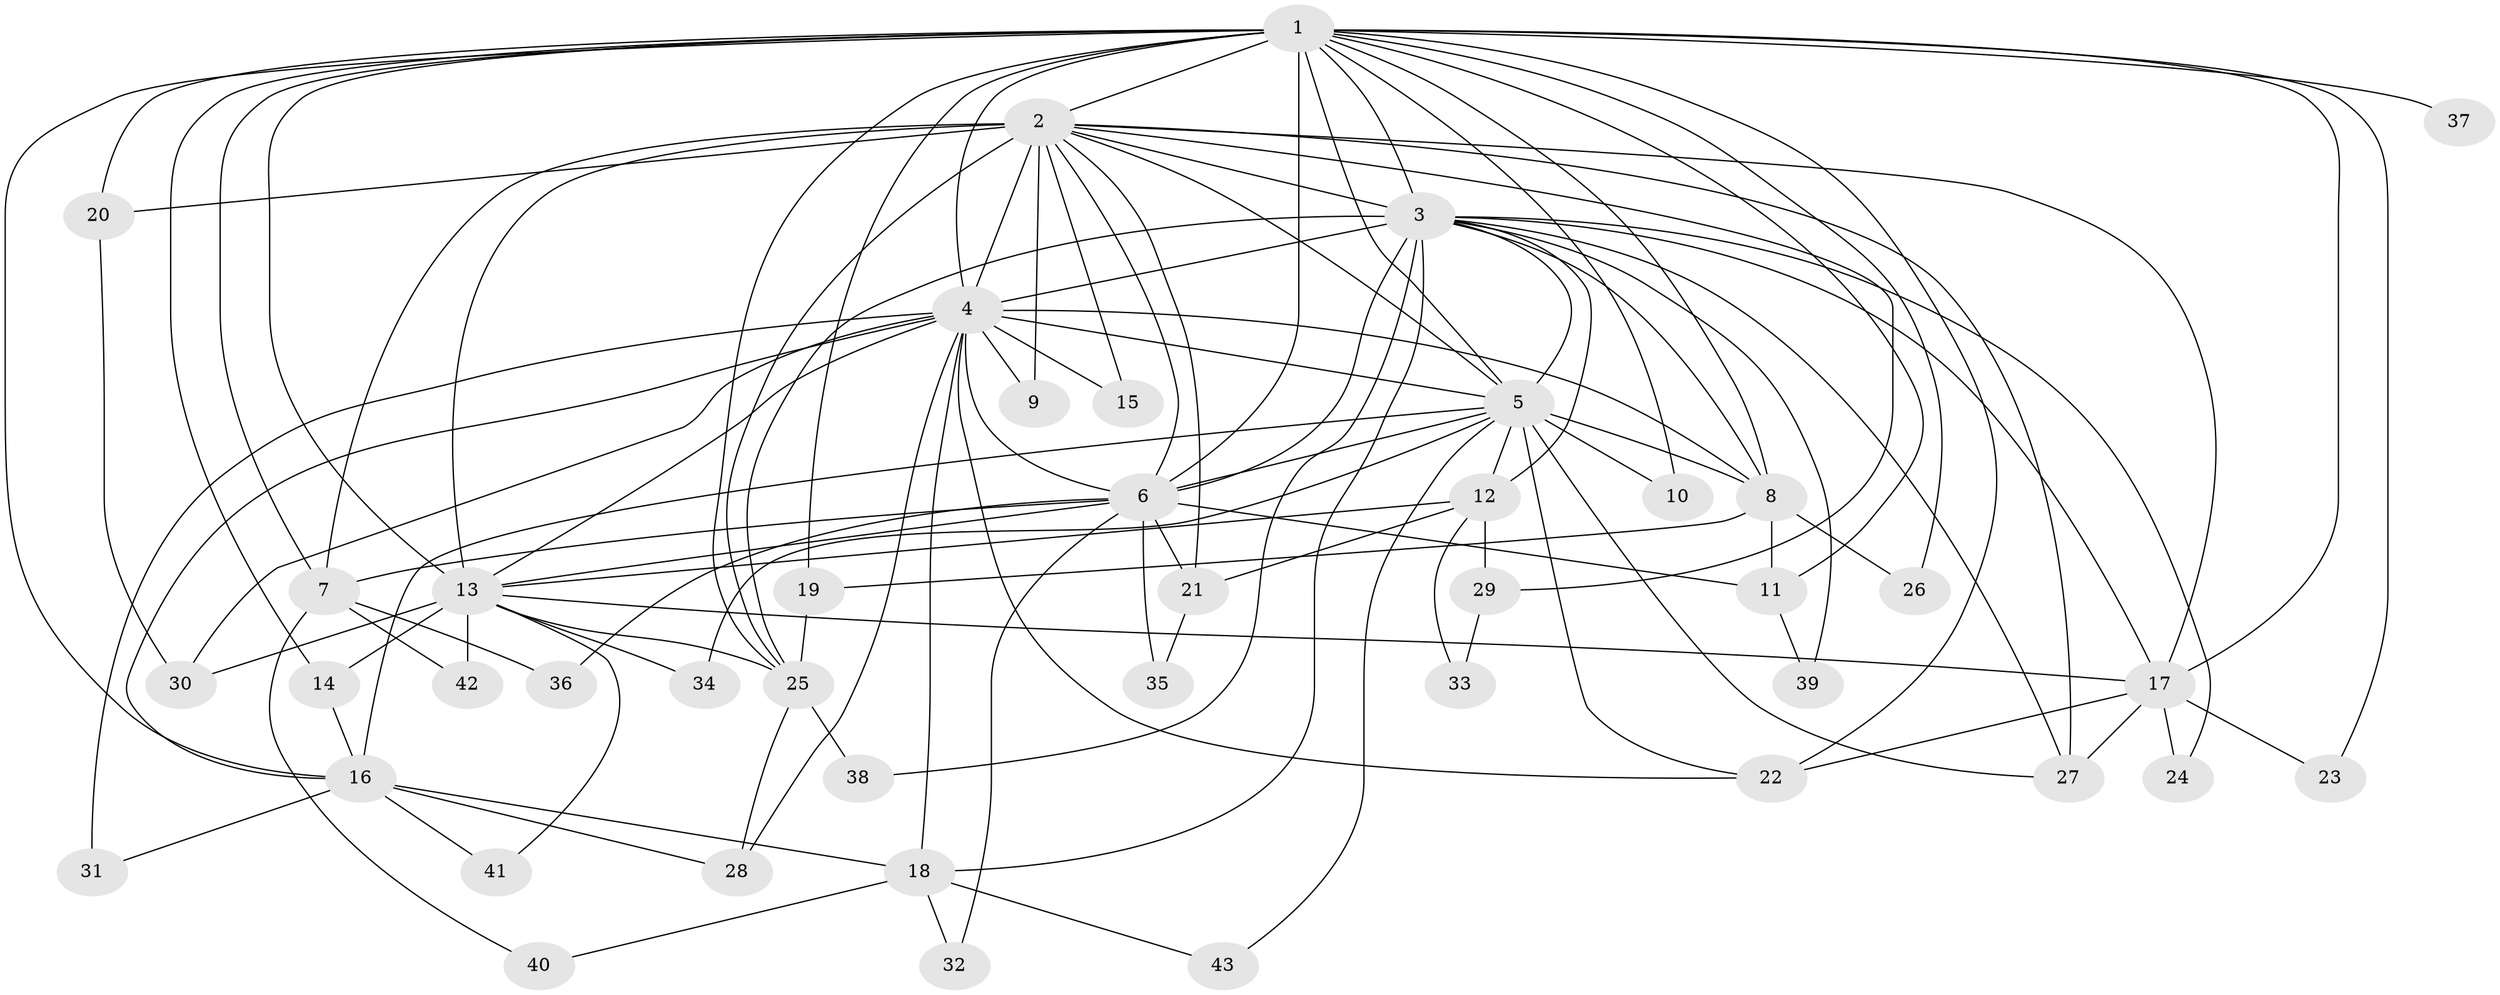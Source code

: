 // original degree distribution, {16: 0.011627906976744186, 18: 0.023255813953488372, 15: 0.023255813953488372, 24: 0.011627906976744186, 19: 0.011627906976744186, 11: 0.011627906976744186, 20: 0.011627906976744186, 23: 0.011627906976744186, 5: 0.06976744186046512, 3: 0.18604651162790697, 2: 0.4883720930232558, 4: 0.11627906976744186, 7: 0.011627906976744186, 6: 0.011627906976744186}
// Generated by graph-tools (version 1.1) at 2025/49/03/04/25 22:49:34]
// undirected, 43 vertices, 110 edges
graph export_dot {
  node [color=gray90,style=filled];
  1;
  2;
  3;
  4;
  5;
  6;
  7;
  8;
  9;
  10;
  11;
  12;
  13;
  14;
  15;
  16;
  17;
  18;
  19;
  20;
  21;
  22;
  23;
  24;
  25;
  26;
  27;
  28;
  29;
  30;
  31;
  32;
  33;
  34;
  35;
  36;
  37;
  38;
  39;
  40;
  41;
  42;
  43;
  1 -- 2 [weight=4.0];
  1 -- 3 [weight=5.0];
  1 -- 4 [weight=4.0];
  1 -- 5 [weight=2.0];
  1 -- 6 [weight=3.0];
  1 -- 7 [weight=2.0];
  1 -- 8 [weight=1.0];
  1 -- 10 [weight=1.0];
  1 -- 11 [weight=1.0];
  1 -- 13 [weight=1.0];
  1 -- 14 [weight=1.0];
  1 -- 16 [weight=1.0];
  1 -- 17 [weight=1.0];
  1 -- 19 [weight=1.0];
  1 -- 20 [weight=1.0];
  1 -- 22 [weight=1.0];
  1 -- 23 [weight=1.0];
  1 -- 25 [weight=1.0];
  1 -- 26 [weight=1.0];
  1 -- 37 [weight=1.0];
  2 -- 3 [weight=4.0];
  2 -- 4 [weight=4.0];
  2 -- 5 [weight=2.0];
  2 -- 6 [weight=2.0];
  2 -- 7 [weight=1.0];
  2 -- 9 [weight=2.0];
  2 -- 13 [weight=9.0];
  2 -- 15 [weight=2.0];
  2 -- 17 [weight=1.0];
  2 -- 20 [weight=2.0];
  2 -- 21 [weight=1.0];
  2 -- 25 [weight=1.0];
  2 -- 27 [weight=1.0];
  2 -- 29 [weight=1.0];
  3 -- 4 [weight=5.0];
  3 -- 5 [weight=2.0];
  3 -- 6 [weight=2.0];
  3 -- 8 [weight=1.0];
  3 -- 12 [weight=1.0];
  3 -- 17 [weight=1.0];
  3 -- 18 [weight=1.0];
  3 -- 24 [weight=1.0];
  3 -- 25 [weight=1.0];
  3 -- 27 [weight=1.0];
  3 -- 38 [weight=1.0];
  3 -- 39 [weight=1.0];
  4 -- 5 [weight=3.0];
  4 -- 6 [weight=2.0];
  4 -- 8 [weight=1.0];
  4 -- 9 [weight=1.0];
  4 -- 13 [weight=1.0];
  4 -- 15 [weight=2.0];
  4 -- 16 [weight=1.0];
  4 -- 18 [weight=2.0];
  4 -- 22 [weight=1.0];
  4 -- 28 [weight=1.0];
  4 -- 30 [weight=2.0];
  4 -- 31 [weight=1.0];
  5 -- 6 [weight=1.0];
  5 -- 8 [weight=1.0];
  5 -- 10 [weight=1.0];
  5 -- 12 [weight=1.0];
  5 -- 16 [weight=1.0];
  5 -- 22 [weight=1.0];
  5 -- 27 [weight=1.0];
  5 -- 34 [weight=1.0];
  5 -- 43 [weight=1.0];
  6 -- 7 [weight=1.0];
  6 -- 11 [weight=1.0];
  6 -- 13 [weight=1.0];
  6 -- 21 [weight=1.0];
  6 -- 32 [weight=1.0];
  6 -- 35 [weight=1.0];
  6 -- 36 [weight=1.0];
  7 -- 36 [weight=1.0];
  7 -- 40 [weight=1.0];
  7 -- 42 [weight=1.0];
  8 -- 11 [weight=1.0];
  8 -- 19 [weight=1.0];
  8 -- 26 [weight=1.0];
  11 -- 39 [weight=1.0];
  12 -- 13 [weight=2.0];
  12 -- 21 [weight=1.0];
  12 -- 29 [weight=1.0];
  12 -- 33 [weight=1.0];
  13 -- 14 [weight=1.0];
  13 -- 17 [weight=1.0];
  13 -- 25 [weight=1.0];
  13 -- 30 [weight=1.0];
  13 -- 34 [weight=1.0];
  13 -- 41 [weight=1.0];
  13 -- 42 [weight=1.0];
  14 -- 16 [weight=1.0];
  16 -- 18 [weight=1.0];
  16 -- 28 [weight=1.0];
  16 -- 31 [weight=1.0];
  16 -- 41 [weight=1.0];
  17 -- 22 [weight=1.0];
  17 -- 23 [weight=1.0];
  17 -- 24 [weight=1.0];
  17 -- 27 [weight=1.0];
  18 -- 32 [weight=1.0];
  18 -- 40 [weight=1.0];
  18 -- 43 [weight=1.0];
  19 -- 25 [weight=1.0];
  20 -- 30 [weight=1.0];
  21 -- 35 [weight=1.0];
  25 -- 28 [weight=1.0];
  25 -- 38 [weight=1.0];
  29 -- 33 [weight=1.0];
}
